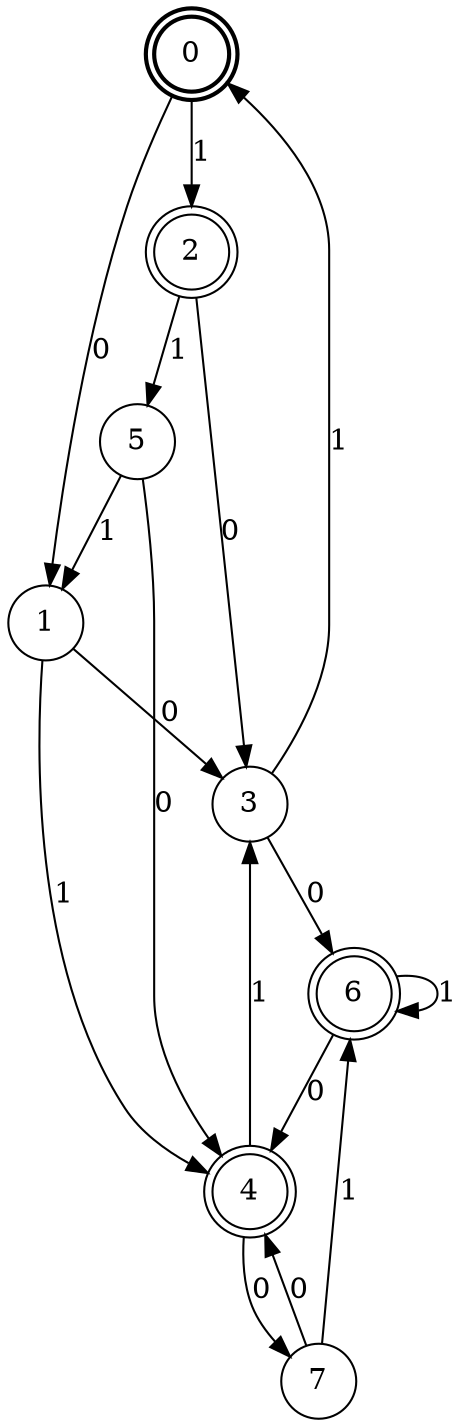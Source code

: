 digraph Automat {
    node [shape = circle];
    0 [style = "bold"];
    0 [peripheries=2]
    0 -> 1 [label = "0"];
    0 -> 2 [label = "1"];
    1 -> 3 [label = "0"];
    1 -> 4 [label = "1"];
    2 [peripheries=2]
    2 -> 3 [label = "0"];
    2 -> 5 [label = "1"];
    3 -> 6 [label = "0"];
    3 -> 0 [label = "1"];
    4 [peripheries=2]
    4 -> 7 [label = "0"];
    4 -> 3 [label = "1"];
    5 -> 4 [label = "0"];
    5 -> 1 [label = "1"];
    6 [peripheries=2]
    6 -> 4 [label = "0"];
    6 -> 6 [label = "1"];
    7 -> 4 [label = "0"];
    7 -> 6 [label = "1"];
}
